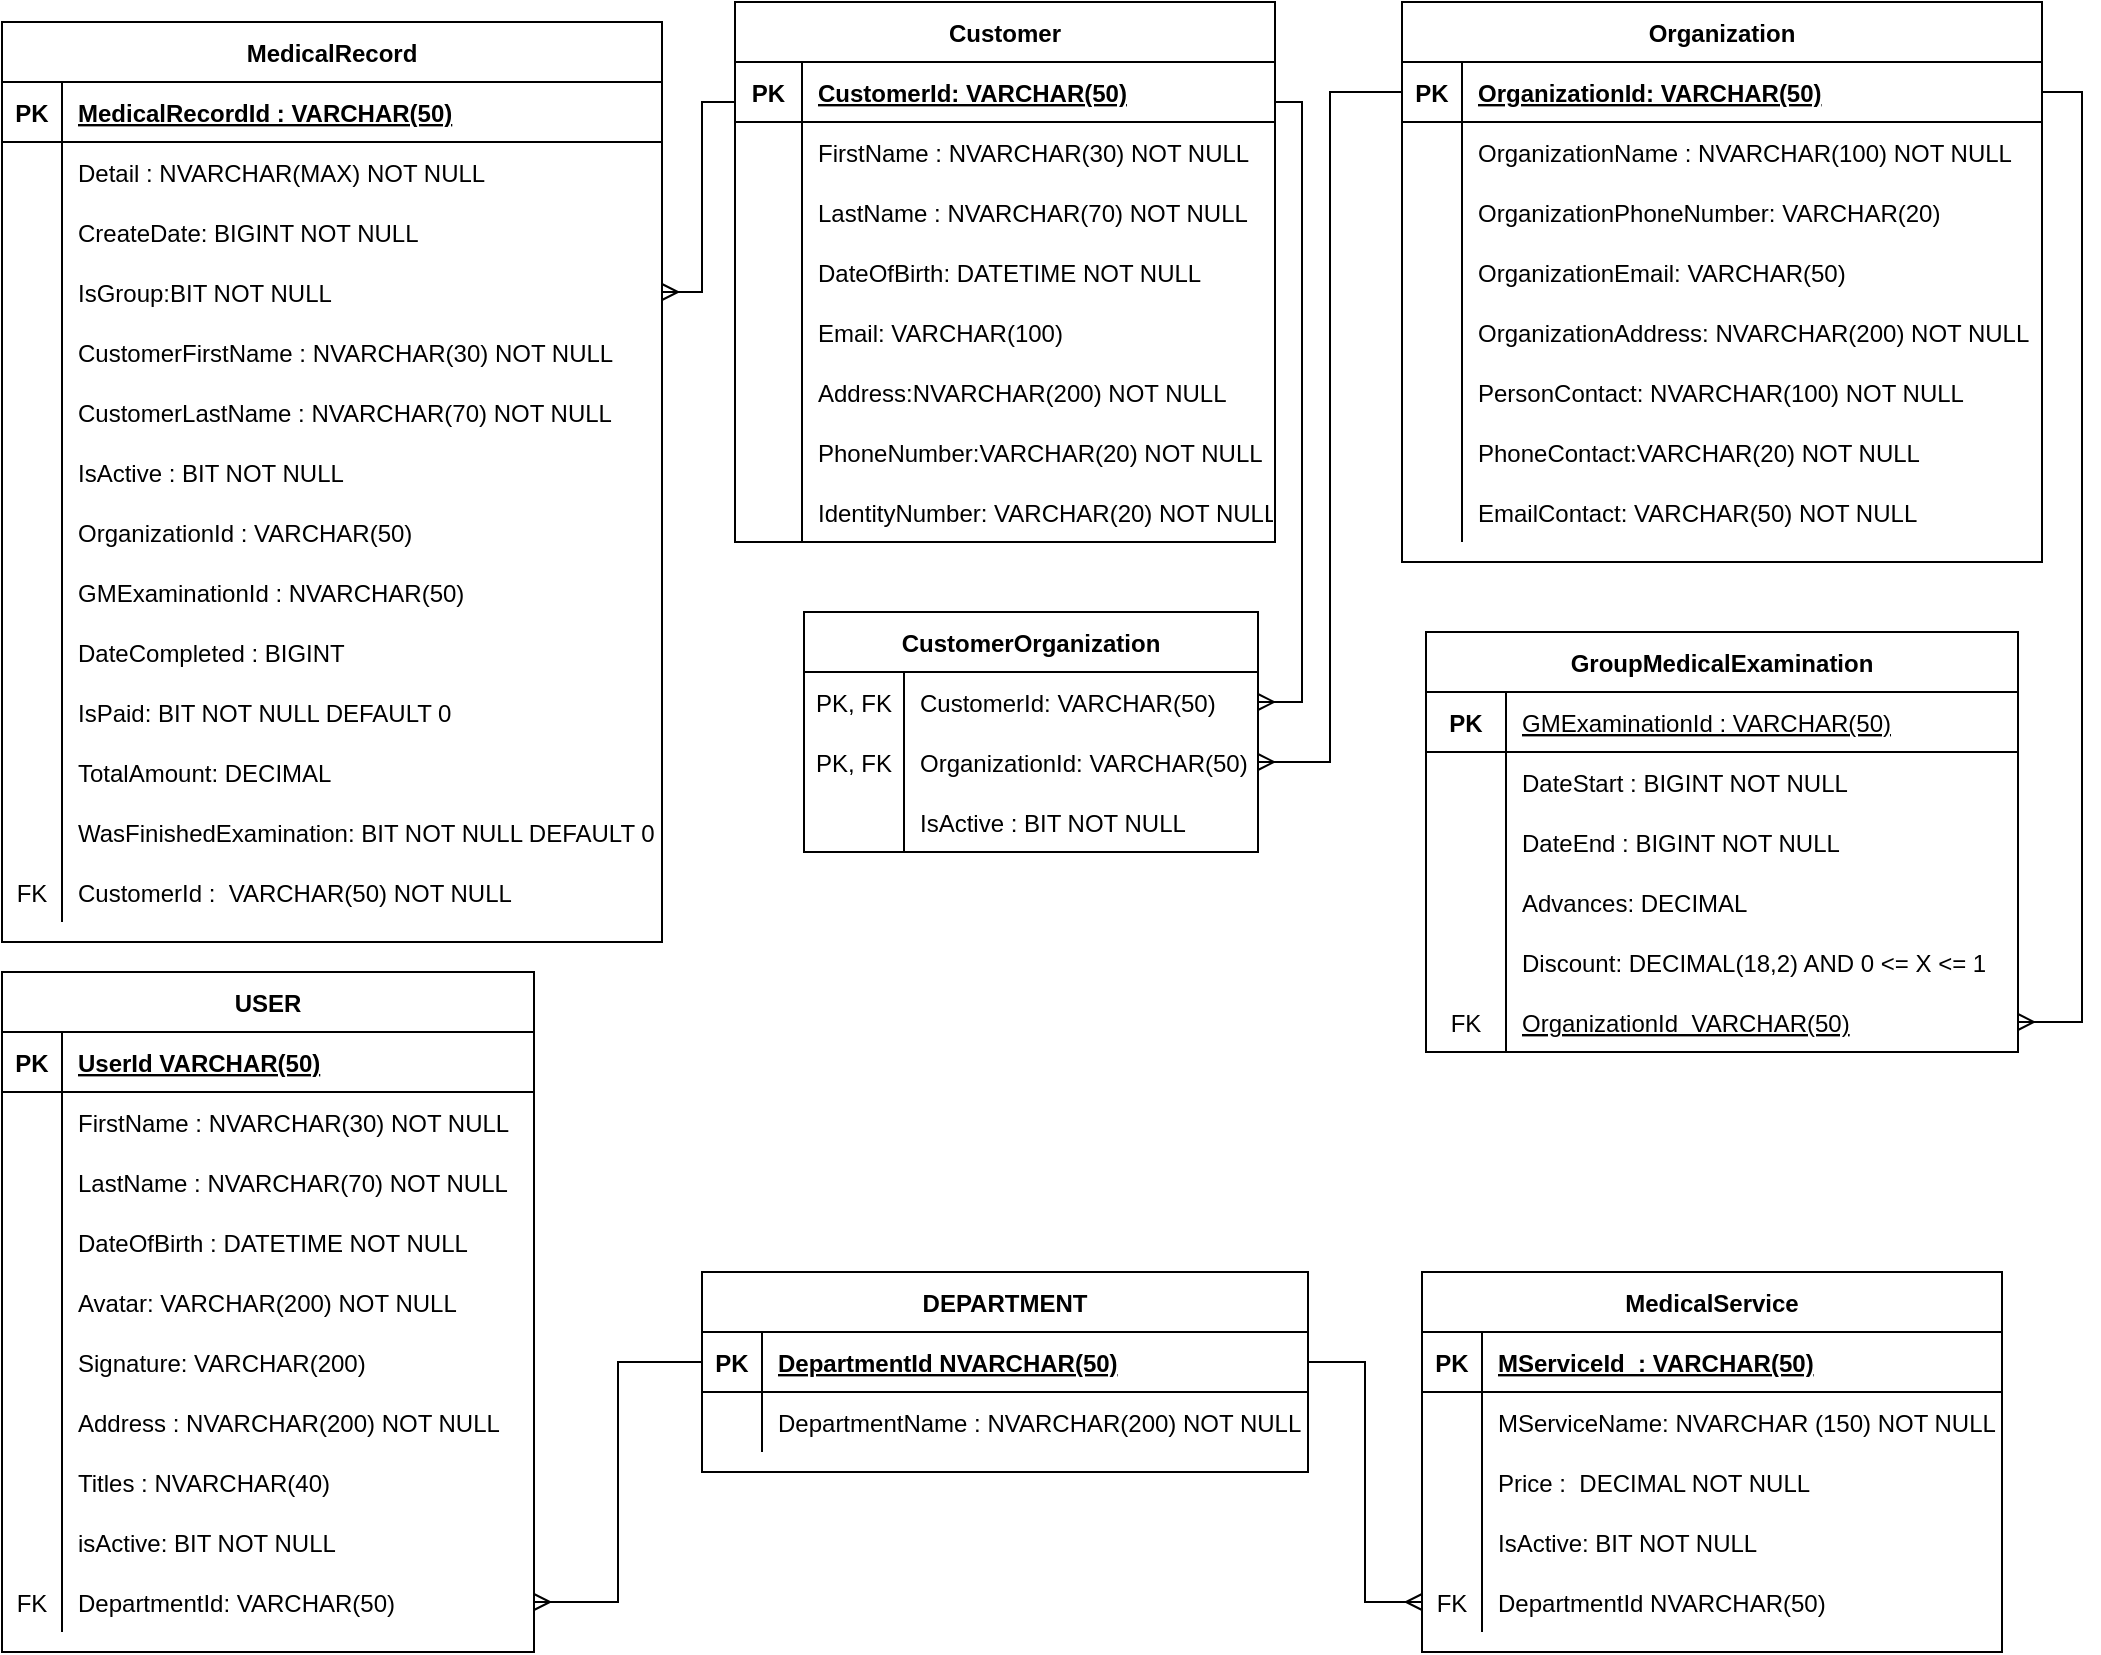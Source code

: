 <mxfile version="14.1.8" type="device"><diagram id="C5RBs43oDa-KdzZeNtuy" name="Page-1"><mxGraphModel dx="1264" dy="592" grid="1" gridSize="10" guides="1" tooltips="1" connect="1" arrows="1" fold="1" page="1" pageScale="1" pageWidth="1169" pageHeight="827" math="0" shadow="0"><root><mxCell id="WIyWlLk6GJQsqaUBKTNV-0"/><mxCell id="WIyWlLk6GJQsqaUBKTNV-1" parent="WIyWlLk6GJQsqaUBKTNV-0"/><mxCell id="qggvwnpXR9gRzxpYE5Jf-58" value="Organization" style="shape=table;startSize=30;container=1;collapsible=1;childLayout=tableLayout;fixedRows=1;rowLines=0;fontStyle=1;align=center;resizeLast=1;" parent="WIyWlLk6GJQsqaUBKTNV-1" vertex="1"><mxGeometry x="700" y="5" width="320" height="280" as="geometry"/></mxCell><mxCell id="qggvwnpXR9gRzxpYE5Jf-59" value="" style="shape=partialRectangle;collapsible=0;dropTarget=0;pointerEvents=0;fillColor=none;top=0;left=0;bottom=1;right=0;points=[[0,0.5],[1,0.5]];portConstraint=eastwest;" parent="qggvwnpXR9gRzxpYE5Jf-58" vertex="1"><mxGeometry y="30" width="320" height="30" as="geometry"/></mxCell><mxCell id="qggvwnpXR9gRzxpYE5Jf-60" value="PK" style="shape=partialRectangle;connectable=0;fillColor=none;top=0;left=0;bottom=0;right=0;fontStyle=1;overflow=hidden;" parent="qggvwnpXR9gRzxpYE5Jf-59" vertex="1"><mxGeometry width="30" height="30" as="geometry"/></mxCell><mxCell id="qggvwnpXR9gRzxpYE5Jf-61" value="OrganizationId: VARCHAR(50)" style="shape=partialRectangle;connectable=0;fillColor=none;top=0;left=0;bottom=0;right=0;align=left;spacingLeft=6;fontStyle=5;overflow=hidden;" parent="qggvwnpXR9gRzxpYE5Jf-59" vertex="1"><mxGeometry x="30" width="290" height="30" as="geometry"/></mxCell><mxCell id="qggvwnpXR9gRzxpYE5Jf-62" value="" style="shape=partialRectangle;collapsible=0;dropTarget=0;pointerEvents=0;fillColor=none;top=0;left=0;bottom=0;right=0;points=[[0,0.5],[1,0.5]];portConstraint=eastwest;" parent="qggvwnpXR9gRzxpYE5Jf-58" vertex="1"><mxGeometry y="60" width="320" height="30" as="geometry"/></mxCell><mxCell id="qggvwnpXR9gRzxpYE5Jf-63" value="" style="shape=partialRectangle;connectable=0;fillColor=none;top=0;left=0;bottom=0;right=0;editable=1;overflow=hidden;" parent="qggvwnpXR9gRzxpYE5Jf-62" vertex="1"><mxGeometry width="30" height="30" as="geometry"/></mxCell><mxCell id="qggvwnpXR9gRzxpYE5Jf-64" value="OrganizationName : NVARCHAR(100) NOT NULL" style="shape=partialRectangle;connectable=0;fillColor=none;top=0;left=0;bottom=0;right=0;align=left;spacingLeft=6;overflow=hidden;" parent="qggvwnpXR9gRzxpYE5Jf-62" vertex="1"><mxGeometry x="30" width="290" height="30" as="geometry"/></mxCell><mxCell id="qggvwnpXR9gRzxpYE5Jf-65" value="" style="shape=partialRectangle;collapsible=0;dropTarget=0;pointerEvents=0;fillColor=none;top=0;left=0;bottom=0;right=0;points=[[0,0.5],[1,0.5]];portConstraint=eastwest;" parent="qggvwnpXR9gRzxpYE5Jf-58" vertex="1"><mxGeometry y="90" width="320" height="30" as="geometry"/></mxCell><mxCell id="qggvwnpXR9gRzxpYE5Jf-66" value="" style="shape=partialRectangle;connectable=0;fillColor=none;top=0;left=0;bottom=0;right=0;editable=1;overflow=hidden;" parent="qggvwnpXR9gRzxpYE5Jf-65" vertex="1"><mxGeometry width="30" height="30" as="geometry"/></mxCell><mxCell id="qggvwnpXR9gRzxpYE5Jf-67" value="OrganizationPhoneNumber: VARCHAR(20)" style="shape=partialRectangle;connectable=0;fillColor=none;top=0;left=0;bottom=0;right=0;align=left;spacingLeft=6;overflow=hidden;" parent="qggvwnpXR9gRzxpYE5Jf-65" vertex="1"><mxGeometry x="30" width="290" height="30" as="geometry"/></mxCell><mxCell id="qggvwnpXR9gRzxpYE5Jf-68" value="" style="shape=partialRectangle;collapsible=0;dropTarget=0;pointerEvents=0;fillColor=none;top=0;left=0;bottom=0;right=0;points=[[0,0.5],[1,0.5]];portConstraint=eastwest;" parent="qggvwnpXR9gRzxpYE5Jf-58" vertex="1"><mxGeometry y="120" width="320" height="30" as="geometry"/></mxCell><mxCell id="qggvwnpXR9gRzxpYE5Jf-69" value="" style="shape=partialRectangle;connectable=0;fillColor=none;top=0;left=0;bottom=0;right=0;editable=1;overflow=hidden;" parent="qggvwnpXR9gRzxpYE5Jf-68" vertex="1"><mxGeometry width="30" height="30" as="geometry"/></mxCell><mxCell id="qggvwnpXR9gRzxpYE5Jf-70" value="OrganizationEmail: VARCHAR(50)" style="shape=partialRectangle;connectable=0;fillColor=none;top=0;left=0;bottom=0;right=0;align=left;spacingLeft=6;overflow=hidden;" parent="qggvwnpXR9gRzxpYE5Jf-68" vertex="1"><mxGeometry x="30" width="290" height="30" as="geometry"/></mxCell><mxCell id="qggvwnpXR9gRzxpYE5Jf-86" value="" style="shape=partialRectangle;collapsible=0;dropTarget=0;pointerEvents=0;fillColor=none;top=0;left=0;bottom=0;right=0;points=[[0,0.5],[1,0.5]];portConstraint=eastwest;" parent="qggvwnpXR9gRzxpYE5Jf-58" vertex="1"><mxGeometry y="150" width="320" height="30" as="geometry"/></mxCell><mxCell id="qggvwnpXR9gRzxpYE5Jf-87" value="" style="shape=partialRectangle;connectable=0;fillColor=none;top=0;left=0;bottom=0;right=0;editable=1;overflow=hidden;" parent="qggvwnpXR9gRzxpYE5Jf-86" vertex="1"><mxGeometry width="30" height="30" as="geometry"/></mxCell><mxCell id="qggvwnpXR9gRzxpYE5Jf-88" value="OrganizationAddress: NVARCHAR(200) NOT NULL" style="shape=partialRectangle;connectable=0;fillColor=none;top=0;left=0;bottom=0;right=0;align=left;spacingLeft=6;overflow=hidden;" parent="qggvwnpXR9gRzxpYE5Jf-86" vertex="1"><mxGeometry x="30" width="290" height="30" as="geometry"/></mxCell><mxCell id="qggvwnpXR9gRzxpYE5Jf-89" value="" style="shape=partialRectangle;collapsible=0;dropTarget=0;pointerEvents=0;fillColor=none;top=0;left=0;bottom=0;right=0;points=[[0,0.5],[1,0.5]];portConstraint=eastwest;" parent="qggvwnpXR9gRzxpYE5Jf-58" vertex="1"><mxGeometry y="180" width="320" height="30" as="geometry"/></mxCell><mxCell id="qggvwnpXR9gRzxpYE5Jf-90" value="" style="shape=partialRectangle;connectable=0;fillColor=none;top=0;left=0;bottom=0;right=0;editable=1;overflow=hidden;" parent="qggvwnpXR9gRzxpYE5Jf-89" vertex="1"><mxGeometry width="30" height="30" as="geometry"/></mxCell><mxCell id="qggvwnpXR9gRzxpYE5Jf-91" value="PersonContact: NVARCHAR(100) NOT NULL" style="shape=partialRectangle;connectable=0;fillColor=none;top=0;left=0;bottom=0;right=0;align=left;spacingLeft=6;overflow=hidden;" parent="qggvwnpXR9gRzxpYE5Jf-89" vertex="1"><mxGeometry x="30" width="290" height="30" as="geometry"/></mxCell><mxCell id="qggvwnpXR9gRzxpYE5Jf-92" value="" style="shape=partialRectangle;collapsible=0;dropTarget=0;pointerEvents=0;fillColor=none;top=0;left=0;bottom=0;right=0;points=[[0,0.5],[1,0.5]];portConstraint=eastwest;" parent="qggvwnpXR9gRzxpYE5Jf-58" vertex="1"><mxGeometry y="210" width="320" height="30" as="geometry"/></mxCell><mxCell id="qggvwnpXR9gRzxpYE5Jf-93" value="" style="shape=partialRectangle;connectable=0;fillColor=none;top=0;left=0;bottom=0;right=0;editable=1;overflow=hidden;" parent="qggvwnpXR9gRzxpYE5Jf-92" vertex="1"><mxGeometry width="30" height="30" as="geometry"/></mxCell><mxCell id="qggvwnpXR9gRzxpYE5Jf-94" value="PhoneContact:VARCHAR(20) NOT NULL" style="shape=partialRectangle;connectable=0;fillColor=none;top=0;left=0;bottom=0;right=0;align=left;spacingLeft=6;overflow=hidden;" parent="qggvwnpXR9gRzxpYE5Jf-92" vertex="1"><mxGeometry x="30" width="290" height="30" as="geometry"/></mxCell><mxCell id="qggvwnpXR9gRzxpYE5Jf-95" value="" style="shape=partialRectangle;collapsible=0;dropTarget=0;pointerEvents=0;fillColor=none;top=0;left=0;bottom=0;right=0;points=[[0,0.5],[1,0.5]];portConstraint=eastwest;" parent="qggvwnpXR9gRzxpYE5Jf-58" vertex="1"><mxGeometry y="240" width="320" height="30" as="geometry"/></mxCell><mxCell id="qggvwnpXR9gRzxpYE5Jf-96" value="" style="shape=partialRectangle;connectable=0;fillColor=none;top=0;left=0;bottom=0;right=0;editable=1;overflow=hidden;" parent="qggvwnpXR9gRzxpYE5Jf-95" vertex="1"><mxGeometry width="30" height="30" as="geometry"/></mxCell><mxCell id="qggvwnpXR9gRzxpYE5Jf-97" value="EmailContact: VARCHAR(50) NOT NULL" style="shape=partialRectangle;connectable=0;fillColor=none;top=0;left=0;bottom=0;right=0;align=left;spacingLeft=6;overflow=hidden;" parent="qggvwnpXR9gRzxpYE5Jf-95" vertex="1"><mxGeometry x="30" width="290" height="30" as="geometry"/></mxCell><mxCell id="qggvwnpXR9gRzxpYE5Jf-123" value="CustomerOrganization" style="shape=table;startSize=30;container=1;collapsible=1;childLayout=tableLayout;fixedRows=1;rowLines=0;fontStyle=1;align=center;resizeLast=1;" parent="WIyWlLk6GJQsqaUBKTNV-1" vertex="1"><mxGeometry x="401" y="310" width="227" height="120" as="geometry"/></mxCell><mxCell id="qggvwnpXR9gRzxpYE5Jf-130" value="" style="shape=partialRectangle;collapsible=0;dropTarget=0;pointerEvents=0;fillColor=none;top=0;left=0;bottom=0;right=0;points=[[0,0.5],[1,0.5]];portConstraint=eastwest;" parent="qggvwnpXR9gRzxpYE5Jf-123" vertex="1"><mxGeometry y="30" width="227" height="30" as="geometry"/></mxCell><mxCell id="qggvwnpXR9gRzxpYE5Jf-131" value="PK, FK" style="shape=partialRectangle;connectable=0;fillColor=none;top=0;left=0;bottom=0;right=0;editable=1;overflow=hidden;" parent="qggvwnpXR9gRzxpYE5Jf-130" vertex="1"><mxGeometry width="50" height="30" as="geometry"/></mxCell><mxCell id="qggvwnpXR9gRzxpYE5Jf-132" value="CustomerId: VARCHAR(50)" style="shape=partialRectangle;connectable=0;fillColor=none;top=0;left=0;bottom=0;right=0;align=left;spacingLeft=6;overflow=hidden;" parent="qggvwnpXR9gRzxpYE5Jf-130" vertex="1"><mxGeometry x="50" width="177" height="30" as="geometry"/></mxCell><mxCell id="qggvwnpXR9gRzxpYE5Jf-133" value="" style="shape=partialRectangle;collapsible=0;dropTarget=0;pointerEvents=0;fillColor=none;top=0;left=0;bottom=0;right=0;points=[[0,0.5],[1,0.5]];portConstraint=eastwest;" parent="qggvwnpXR9gRzxpYE5Jf-123" vertex="1"><mxGeometry y="60" width="227" height="30" as="geometry"/></mxCell><mxCell id="qggvwnpXR9gRzxpYE5Jf-134" value="PK, FK" style="shape=partialRectangle;connectable=0;fillColor=none;top=0;left=0;bottom=0;right=0;editable=1;overflow=hidden;" parent="qggvwnpXR9gRzxpYE5Jf-133" vertex="1"><mxGeometry width="50" height="30" as="geometry"/></mxCell><mxCell id="qggvwnpXR9gRzxpYE5Jf-135" value="OrganizationId: VARCHAR(50)" style="shape=partialRectangle;connectable=0;fillColor=none;top=0;left=0;bottom=0;right=0;align=left;spacingLeft=6;overflow=hidden;" parent="qggvwnpXR9gRzxpYE5Jf-133" vertex="1"><mxGeometry x="50" width="177" height="30" as="geometry"/></mxCell><mxCell id="qggvwnpXR9gRzxpYE5Jf-127" value="" style="shape=partialRectangle;collapsible=0;dropTarget=0;pointerEvents=0;top=0;left=0;bottom=0;right=0;points=[[0,0.5],[1,0.5]];portConstraint=eastwest;shadow=0;fillColor=none;" parent="qggvwnpXR9gRzxpYE5Jf-123" vertex="1"><mxGeometry y="90" width="227" height="30" as="geometry"/></mxCell><mxCell id="qggvwnpXR9gRzxpYE5Jf-128" value="" style="shape=partialRectangle;connectable=0;fillColor=none;top=0;left=0;bottom=0;right=0;editable=1;overflow=hidden;" parent="qggvwnpXR9gRzxpYE5Jf-127" vertex="1"><mxGeometry width="50" height="30" as="geometry"/></mxCell><mxCell id="qggvwnpXR9gRzxpYE5Jf-129" value="IsActive : BIT NOT NULL" style="shape=partialRectangle;connectable=0;fillColor=none;top=0;left=0;bottom=0;right=0;align=left;spacingLeft=6;overflow=hidden;" parent="qggvwnpXR9gRzxpYE5Jf-127" vertex="1"><mxGeometry x="50" width="177" height="30" as="geometry"/></mxCell><mxCell id="qggvwnpXR9gRzxpYE5Jf-136" value="Customer" style="shape=table;startSize=30;container=1;collapsible=1;childLayout=tableLayout;fixedRows=1;rowLines=0;fontStyle=1;align=center;resizeLast=1;" parent="WIyWlLk6GJQsqaUBKTNV-1" vertex="1"><mxGeometry x="366.5" y="5" width="270" height="270" as="geometry"/></mxCell><mxCell id="qggvwnpXR9gRzxpYE5Jf-137" value="" style="shape=partialRectangle;collapsible=0;dropTarget=0;pointerEvents=0;fillColor=none;top=0;left=0;bottom=1;right=0;points=[[0,0.5],[1,0.5]];portConstraint=eastwest;" parent="qggvwnpXR9gRzxpYE5Jf-136" vertex="1"><mxGeometry y="30" width="270" height="30" as="geometry"/></mxCell><mxCell id="qggvwnpXR9gRzxpYE5Jf-138" value="PK" style="shape=partialRectangle;connectable=0;fillColor=none;top=0;left=0;bottom=0;right=0;fontStyle=1;overflow=hidden;" parent="qggvwnpXR9gRzxpYE5Jf-137" vertex="1"><mxGeometry width="33.5" height="30" as="geometry"/></mxCell><mxCell id="qggvwnpXR9gRzxpYE5Jf-139" value="CustomerId: VARCHAR(50)" style="shape=partialRectangle;connectable=0;fillColor=none;top=0;left=0;bottom=0;right=0;align=left;spacingLeft=6;fontStyle=5;overflow=hidden;" parent="qggvwnpXR9gRzxpYE5Jf-137" vertex="1"><mxGeometry x="33.5" width="236.5" height="30" as="geometry"/></mxCell><mxCell id="qggvwnpXR9gRzxpYE5Jf-140" value="" style="shape=partialRectangle;collapsible=0;dropTarget=0;pointerEvents=0;fillColor=none;top=0;left=0;bottom=0;right=0;points=[[0,0.5],[1,0.5]];portConstraint=eastwest;" parent="qggvwnpXR9gRzxpYE5Jf-136" vertex="1"><mxGeometry y="60" width="270" height="30" as="geometry"/></mxCell><mxCell id="qggvwnpXR9gRzxpYE5Jf-141" value="" style="shape=partialRectangle;connectable=0;fillColor=none;top=0;left=0;bottom=0;right=0;editable=1;overflow=hidden;" parent="qggvwnpXR9gRzxpYE5Jf-140" vertex="1"><mxGeometry width="33.5" height="30" as="geometry"/></mxCell><mxCell id="qggvwnpXR9gRzxpYE5Jf-142" value="FirstName : NVARCHAR(30) NOT NULL" style="shape=partialRectangle;connectable=0;fillColor=none;top=0;left=0;bottom=0;right=0;align=left;spacingLeft=6;overflow=hidden;" parent="qggvwnpXR9gRzxpYE5Jf-140" vertex="1"><mxGeometry x="33.5" width="236.5" height="30" as="geometry"/></mxCell><mxCell id="NeQLi3yUCkcBmr5oZFXf-3" value="" style="shape=partialRectangle;collapsible=0;dropTarget=0;pointerEvents=0;fillColor=none;top=0;left=0;bottom=0;right=0;points=[[0,0.5],[1,0.5]];portConstraint=eastwest;" parent="qggvwnpXR9gRzxpYE5Jf-136" vertex="1"><mxGeometry y="90" width="270" height="30" as="geometry"/></mxCell><mxCell id="NeQLi3yUCkcBmr5oZFXf-4" value="" style="shape=partialRectangle;connectable=0;fillColor=none;top=0;left=0;bottom=0;right=0;editable=1;overflow=hidden;" parent="NeQLi3yUCkcBmr5oZFXf-3" vertex="1"><mxGeometry width="33.5" height="30" as="geometry"/></mxCell><mxCell id="NeQLi3yUCkcBmr5oZFXf-5" value="LastName : NVARCHAR(70) NOT NULL" style="shape=partialRectangle;connectable=0;fillColor=none;top=0;left=0;bottom=0;right=0;align=left;spacingLeft=6;overflow=hidden;" parent="NeQLi3yUCkcBmr5oZFXf-3" vertex="1"><mxGeometry x="33.5" width="236.5" height="30" as="geometry"/></mxCell><mxCell id="qggvwnpXR9gRzxpYE5Jf-143" value="" style="shape=partialRectangle;collapsible=0;dropTarget=0;pointerEvents=0;fillColor=none;top=0;left=0;bottom=0;right=0;points=[[0,0.5],[1,0.5]];portConstraint=eastwest;" parent="qggvwnpXR9gRzxpYE5Jf-136" vertex="1"><mxGeometry y="120" width="270" height="30" as="geometry"/></mxCell><mxCell id="qggvwnpXR9gRzxpYE5Jf-144" value="" style="shape=partialRectangle;connectable=0;fillColor=none;top=0;left=0;bottom=0;right=0;editable=1;overflow=hidden;" parent="qggvwnpXR9gRzxpYE5Jf-143" vertex="1"><mxGeometry width="33.5" height="30" as="geometry"/></mxCell><mxCell id="qggvwnpXR9gRzxpYE5Jf-145" value="DateOfBirth: DATETIME NOT NULL" style="shape=partialRectangle;connectable=0;fillColor=none;top=0;left=0;bottom=0;right=0;align=left;spacingLeft=6;overflow=hidden;" parent="qggvwnpXR9gRzxpYE5Jf-143" vertex="1"><mxGeometry x="33.5" width="236.5" height="30" as="geometry"/></mxCell><mxCell id="qggvwnpXR9gRzxpYE5Jf-146" value="" style="shape=partialRectangle;collapsible=0;dropTarget=0;pointerEvents=0;fillColor=none;top=0;left=0;bottom=0;right=0;points=[[0,0.5],[1,0.5]];portConstraint=eastwest;" parent="qggvwnpXR9gRzxpYE5Jf-136" vertex="1"><mxGeometry y="150" width="270" height="30" as="geometry"/></mxCell><mxCell id="qggvwnpXR9gRzxpYE5Jf-147" value="" style="shape=partialRectangle;connectable=0;fillColor=none;top=0;left=0;bottom=0;right=0;editable=1;overflow=hidden;" parent="qggvwnpXR9gRzxpYE5Jf-146" vertex="1"><mxGeometry width="33.5" height="30" as="geometry"/></mxCell><mxCell id="qggvwnpXR9gRzxpYE5Jf-148" value="Email: VARCHAR(100)" style="shape=partialRectangle;connectable=0;fillColor=none;top=0;left=0;bottom=0;right=0;align=left;spacingLeft=6;overflow=hidden;" parent="qggvwnpXR9gRzxpYE5Jf-146" vertex="1"><mxGeometry x="33.5" width="236.5" height="30" as="geometry"/></mxCell><mxCell id="qggvwnpXR9gRzxpYE5Jf-149" value="" style="shape=partialRectangle;collapsible=0;dropTarget=0;pointerEvents=0;fillColor=none;top=0;left=0;bottom=0;right=0;points=[[0,0.5],[1,0.5]];portConstraint=eastwest;" parent="qggvwnpXR9gRzxpYE5Jf-136" vertex="1"><mxGeometry y="180" width="270" height="30" as="geometry"/></mxCell><mxCell id="qggvwnpXR9gRzxpYE5Jf-150" value="" style="shape=partialRectangle;connectable=0;fillColor=none;top=0;left=0;bottom=0;right=0;editable=1;overflow=hidden;" parent="qggvwnpXR9gRzxpYE5Jf-149" vertex="1"><mxGeometry width="33.5" height="30" as="geometry"/></mxCell><mxCell id="qggvwnpXR9gRzxpYE5Jf-151" value="Address:NVARCHAR(200) NOT NULL" style="shape=partialRectangle;connectable=0;fillColor=none;top=0;left=0;bottom=0;right=0;align=left;spacingLeft=6;overflow=hidden;" parent="qggvwnpXR9gRzxpYE5Jf-149" vertex="1"><mxGeometry x="33.5" width="236.5" height="30" as="geometry"/></mxCell><mxCell id="qggvwnpXR9gRzxpYE5Jf-152" value="" style="shape=partialRectangle;collapsible=0;dropTarget=0;pointerEvents=0;fillColor=none;top=0;left=0;bottom=0;right=0;points=[[0,0.5],[1,0.5]];portConstraint=eastwest;" parent="qggvwnpXR9gRzxpYE5Jf-136" vertex="1"><mxGeometry y="210" width="270" height="30" as="geometry"/></mxCell><mxCell id="qggvwnpXR9gRzxpYE5Jf-153" value="" style="shape=partialRectangle;connectable=0;fillColor=none;top=0;left=0;bottom=0;right=0;editable=1;overflow=hidden;" parent="qggvwnpXR9gRzxpYE5Jf-152" vertex="1"><mxGeometry width="33.5" height="30" as="geometry"/></mxCell><mxCell id="qggvwnpXR9gRzxpYE5Jf-154" value="PhoneNumber:VARCHAR(20) NOT NULL" style="shape=partialRectangle;connectable=0;fillColor=none;top=0;left=0;bottom=0;right=0;align=left;spacingLeft=6;overflow=hidden;" parent="qggvwnpXR9gRzxpYE5Jf-152" vertex="1"><mxGeometry x="33.5" width="236.5" height="30" as="geometry"/></mxCell><mxCell id="qggvwnpXR9gRzxpYE5Jf-155" value="" style="shape=partialRectangle;collapsible=0;dropTarget=0;pointerEvents=0;fillColor=none;top=0;left=0;bottom=0;right=0;points=[[0,0.5],[1,0.5]];portConstraint=eastwest;" parent="qggvwnpXR9gRzxpYE5Jf-136" vertex="1"><mxGeometry y="240" width="270" height="30" as="geometry"/></mxCell><mxCell id="qggvwnpXR9gRzxpYE5Jf-156" value="" style="shape=partialRectangle;connectable=0;fillColor=none;top=0;left=0;bottom=0;right=0;editable=1;overflow=hidden;" parent="qggvwnpXR9gRzxpYE5Jf-155" vertex="1"><mxGeometry width="33.5" height="30" as="geometry"/></mxCell><mxCell id="qggvwnpXR9gRzxpYE5Jf-157" value="IdentityNumber: VARCHAR(20) NOT NULL" style="shape=partialRectangle;connectable=0;fillColor=none;top=0;left=0;bottom=0;right=0;align=left;spacingLeft=6;overflow=hidden;" parent="qggvwnpXR9gRzxpYE5Jf-155" vertex="1"><mxGeometry x="33.5" width="236.5" height="30" as="geometry"/></mxCell><mxCell id="qggvwnpXR9gRzxpYE5Jf-161" value="MedicalRecord" style="shape=table;startSize=30;container=1;collapsible=1;childLayout=tableLayout;fixedRows=1;rowLines=0;fontStyle=1;align=center;resizeLast=1;" parent="WIyWlLk6GJQsqaUBKTNV-1" vertex="1"><mxGeometry y="15" width="330" height="460" as="geometry"/></mxCell><mxCell id="qggvwnpXR9gRzxpYE5Jf-162" value="" style="shape=partialRectangle;collapsible=0;dropTarget=0;pointerEvents=0;fillColor=none;top=0;left=0;bottom=1;right=0;points=[[0,0.5],[1,0.5]];portConstraint=eastwest;" parent="qggvwnpXR9gRzxpYE5Jf-161" vertex="1"><mxGeometry y="30" width="330" height="30" as="geometry"/></mxCell><mxCell id="qggvwnpXR9gRzxpYE5Jf-163" value="PK" style="shape=partialRectangle;connectable=0;fillColor=none;top=0;left=0;bottom=0;right=0;fontStyle=1;overflow=hidden;" parent="qggvwnpXR9gRzxpYE5Jf-162" vertex="1"><mxGeometry width="30" height="30" as="geometry"/></mxCell><mxCell id="qggvwnpXR9gRzxpYE5Jf-164" value="MedicalRecordId : VARCHAR(50)" style="shape=partialRectangle;connectable=0;fillColor=none;top=0;left=0;bottom=0;right=0;align=left;spacingLeft=6;fontStyle=5;overflow=hidden;" parent="qggvwnpXR9gRzxpYE5Jf-162" vertex="1"><mxGeometry x="30" width="300" height="30" as="geometry"/></mxCell><mxCell id="qggvwnpXR9gRzxpYE5Jf-165" value="" style="shape=partialRectangle;collapsible=0;dropTarget=0;pointerEvents=0;fillColor=none;top=0;left=0;bottom=0;right=0;points=[[0,0.5],[1,0.5]];portConstraint=eastwest;" parent="qggvwnpXR9gRzxpYE5Jf-161" vertex="1"><mxGeometry y="60" width="330" height="30" as="geometry"/></mxCell><mxCell id="qggvwnpXR9gRzxpYE5Jf-166" value="" style="shape=partialRectangle;connectable=0;fillColor=none;top=0;left=0;bottom=0;right=0;editable=1;overflow=hidden;" parent="qggvwnpXR9gRzxpYE5Jf-165" vertex="1"><mxGeometry width="30" height="30" as="geometry"/></mxCell><mxCell id="qggvwnpXR9gRzxpYE5Jf-167" value="Detail : NVARCHAR(MAX) NOT NULL" style="shape=partialRectangle;connectable=0;fillColor=none;top=0;left=0;bottom=0;right=0;align=left;spacingLeft=6;overflow=hidden;" parent="qggvwnpXR9gRzxpYE5Jf-165" vertex="1"><mxGeometry x="30" width="300" height="30" as="geometry"/></mxCell><mxCell id="qggvwnpXR9gRzxpYE5Jf-168" value="" style="shape=partialRectangle;collapsible=0;dropTarget=0;pointerEvents=0;fillColor=none;top=0;left=0;bottom=0;right=0;points=[[0,0.5],[1,0.5]];portConstraint=eastwest;" parent="qggvwnpXR9gRzxpYE5Jf-161" vertex="1"><mxGeometry y="90" width="330" height="30" as="geometry"/></mxCell><mxCell id="qggvwnpXR9gRzxpYE5Jf-169" value="" style="shape=partialRectangle;connectable=0;fillColor=none;top=0;left=0;bottom=0;right=0;editable=1;overflow=hidden;" parent="qggvwnpXR9gRzxpYE5Jf-168" vertex="1"><mxGeometry width="30" height="30" as="geometry"/></mxCell><mxCell id="qggvwnpXR9gRzxpYE5Jf-170" value="CreateDate: BIGINT NOT NULL" style="shape=partialRectangle;connectable=0;fillColor=none;top=0;left=0;bottom=0;right=0;align=left;spacingLeft=6;overflow=hidden;" parent="qggvwnpXR9gRzxpYE5Jf-168" vertex="1"><mxGeometry x="30" width="300" height="30" as="geometry"/></mxCell><mxCell id="qggvwnpXR9gRzxpYE5Jf-179" value="" style="shape=partialRectangle;collapsible=0;dropTarget=0;pointerEvents=0;fillColor=none;top=0;left=0;bottom=0;right=0;points=[[0,0.5],[1,0.5]];portConstraint=eastwest;" parent="qggvwnpXR9gRzxpYE5Jf-161" vertex="1"><mxGeometry y="120" width="330" height="30" as="geometry"/></mxCell><mxCell id="qggvwnpXR9gRzxpYE5Jf-180" value="" style="shape=partialRectangle;connectable=0;fillColor=none;top=0;left=0;bottom=0;right=0;editable=1;overflow=hidden;" parent="qggvwnpXR9gRzxpYE5Jf-179" vertex="1"><mxGeometry width="30" height="30" as="geometry"/></mxCell><mxCell id="qggvwnpXR9gRzxpYE5Jf-181" value="IsGroup:BIT NOT NULL" style="shape=partialRectangle;connectable=0;fillColor=none;top=0;left=0;bottom=0;right=0;align=left;spacingLeft=6;overflow=hidden;" parent="qggvwnpXR9gRzxpYE5Jf-179" vertex="1"><mxGeometry x="30" width="300" height="30" as="geometry"/></mxCell><mxCell id="PjgU1hqoMqVEarWST0G4-0" value="" style="shape=partialRectangle;collapsible=0;dropTarget=0;pointerEvents=0;fillColor=none;top=0;left=0;bottom=0;right=0;points=[[0,0.5],[1,0.5]];portConstraint=eastwest;" parent="qggvwnpXR9gRzxpYE5Jf-161" vertex="1"><mxGeometry y="150" width="330" height="30" as="geometry"/></mxCell><mxCell id="PjgU1hqoMqVEarWST0G4-1" value="" style="shape=partialRectangle;connectable=0;fillColor=none;top=0;left=0;bottom=0;right=0;editable=1;overflow=hidden;" parent="PjgU1hqoMqVEarWST0G4-0" vertex="1"><mxGeometry width="30" height="30" as="geometry"/></mxCell><mxCell id="PjgU1hqoMqVEarWST0G4-2" value="CustomerFirstName : NVARCHAR(30) NOT NULL" style="shape=partialRectangle;connectable=0;fillColor=none;top=0;left=0;bottom=0;right=0;align=left;spacingLeft=6;overflow=hidden;" parent="PjgU1hqoMqVEarWST0G4-0" vertex="1"><mxGeometry x="30" width="300" height="30" as="geometry"/></mxCell><mxCell id="wNU3rznd4aCUJZvRvLk9-4" value="" style="shape=partialRectangle;collapsible=0;dropTarget=0;pointerEvents=0;fillColor=none;top=0;left=0;bottom=0;right=0;points=[[0,0.5],[1,0.5]];portConstraint=eastwest;" parent="qggvwnpXR9gRzxpYE5Jf-161" vertex="1"><mxGeometry y="180" width="330" height="30" as="geometry"/></mxCell><mxCell id="wNU3rznd4aCUJZvRvLk9-5" value="" style="shape=partialRectangle;connectable=0;fillColor=none;top=0;left=0;bottom=0;right=0;editable=1;overflow=hidden;" parent="wNU3rznd4aCUJZvRvLk9-4" vertex="1"><mxGeometry width="30" height="30" as="geometry"/></mxCell><mxCell id="wNU3rznd4aCUJZvRvLk9-6" value="CustomerLastName : NVARCHAR(70) NOT NULL" style="shape=partialRectangle;connectable=0;fillColor=none;top=0;left=0;bottom=0;right=0;align=left;spacingLeft=6;overflow=hidden;" parent="wNU3rznd4aCUJZvRvLk9-4" vertex="1"><mxGeometry x="30" width="300" height="30" as="geometry"/></mxCell><mxCell id="wNU3rznd4aCUJZvRvLk9-7" value="" style="shape=partialRectangle;collapsible=0;dropTarget=0;pointerEvents=0;fillColor=none;top=0;left=0;bottom=0;right=0;points=[[0,0.5],[1,0.5]];portConstraint=eastwest;" parent="qggvwnpXR9gRzxpYE5Jf-161" vertex="1"><mxGeometry y="210" width="330" height="30" as="geometry"/></mxCell><mxCell id="wNU3rznd4aCUJZvRvLk9-8" value="" style="shape=partialRectangle;connectable=0;fillColor=none;top=0;left=0;bottom=0;right=0;editable=1;overflow=hidden;" parent="wNU3rznd4aCUJZvRvLk9-7" vertex="1"><mxGeometry width="30" height="30" as="geometry"/></mxCell><mxCell id="wNU3rznd4aCUJZvRvLk9-9" value="IsActive : BIT NOT NULL" style="shape=partialRectangle;connectable=0;fillColor=none;top=0;left=0;bottom=0;right=0;align=left;spacingLeft=6;overflow=hidden;" parent="wNU3rznd4aCUJZvRvLk9-7" vertex="1"><mxGeometry x="30" width="300" height="30" as="geometry"/></mxCell><mxCell id="wNU3rznd4aCUJZvRvLk9-1" value="" style="shape=partialRectangle;collapsible=0;dropTarget=0;pointerEvents=0;fillColor=none;top=0;left=0;bottom=0;right=0;points=[[0,0.5],[1,0.5]];portConstraint=eastwest;" parent="qggvwnpXR9gRzxpYE5Jf-161" vertex="1"><mxGeometry y="240" width="330" height="30" as="geometry"/></mxCell><mxCell id="wNU3rznd4aCUJZvRvLk9-2" value="" style="shape=partialRectangle;connectable=0;fillColor=none;top=0;left=0;bottom=0;right=0;editable=1;overflow=hidden;" parent="wNU3rznd4aCUJZvRvLk9-1" vertex="1"><mxGeometry width="30" height="30" as="geometry"/></mxCell><mxCell id="wNU3rznd4aCUJZvRvLk9-3" value="OrganizationId : VARCHAR(50)" style="shape=partialRectangle;connectable=0;fillColor=none;top=0;left=0;bottom=0;right=0;align=left;spacingLeft=6;overflow=hidden;" parent="wNU3rznd4aCUJZvRvLk9-1" vertex="1"><mxGeometry x="30" width="300" height="30" as="geometry"/></mxCell><mxCell id="wNU3rznd4aCUJZvRvLk9-16" value="" style="shape=partialRectangle;collapsible=0;dropTarget=0;pointerEvents=0;fillColor=none;top=0;left=0;bottom=0;right=0;points=[[0,0.5],[1,0.5]];portConstraint=eastwest;" parent="qggvwnpXR9gRzxpYE5Jf-161" vertex="1"><mxGeometry y="270" width="330" height="30" as="geometry"/></mxCell><mxCell id="wNU3rznd4aCUJZvRvLk9-17" value="" style="shape=partialRectangle;connectable=0;fillColor=none;top=0;left=0;bottom=0;right=0;editable=1;overflow=hidden;" parent="wNU3rznd4aCUJZvRvLk9-16" vertex="1"><mxGeometry width="30" height="30" as="geometry"/></mxCell><mxCell id="wNU3rznd4aCUJZvRvLk9-18" value="GMExaminationId : NVARCHAR(50)" style="shape=partialRectangle;connectable=0;fillColor=none;top=0;left=0;bottom=0;right=0;align=left;spacingLeft=6;overflow=hidden;" parent="wNU3rznd4aCUJZvRvLk9-16" vertex="1"><mxGeometry x="30" width="300" height="30" as="geometry"/></mxCell><mxCell id="wNU3rznd4aCUJZvRvLk9-19" value="" style="shape=partialRectangle;collapsible=0;dropTarget=0;pointerEvents=0;fillColor=none;top=0;left=0;bottom=0;right=0;points=[[0,0.5],[1,0.5]];portConstraint=eastwest;" parent="qggvwnpXR9gRzxpYE5Jf-161" vertex="1"><mxGeometry y="300" width="330" height="30" as="geometry"/></mxCell><mxCell id="wNU3rznd4aCUJZvRvLk9-20" value="" style="shape=partialRectangle;connectable=0;fillColor=none;top=0;left=0;bottom=0;right=0;editable=1;overflow=hidden;" parent="wNU3rznd4aCUJZvRvLk9-19" vertex="1"><mxGeometry width="30" height="30" as="geometry"/></mxCell><mxCell id="wNU3rznd4aCUJZvRvLk9-21" value="DateCompleted : BIGINT" style="shape=partialRectangle;connectable=0;fillColor=none;top=0;left=0;bottom=0;right=0;align=left;spacingLeft=6;overflow=hidden;" parent="wNU3rznd4aCUJZvRvLk9-19" vertex="1"><mxGeometry x="30" width="300" height="30" as="geometry"/></mxCell><mxCell id="BtnQibff7FxNmLkTexWq-0" value="" style="shape=partialRectangle;collapsible=0;dropTarget=0;pointerEvents=0;fillColor=none;top=0;left=0;bottom=0;right=0;points=[[0,0.5],[1,0.5]];portConstraint=eastwest;" parent="qggvwnpXR9gRzxpYE5Jf-161" vertex="1"><mxGeometry y="330" width="330" height="30" as="geometry"/></mxCell><mxCell id="BtnQibff7FxNmLkTexWq-1" value="" style="shape=partialRectangle;connectable=0;fillColor=none;top=0;left=0;bottom=0;right=0;editable=1;overflow=hidden;" parent="BtnQibff7FxNmLkTexWq-0" vertex="1"><mxGeometry width="30" height="30" as="geometry"/></mxCell><mxCell id="BtnQibff7FxNmLkTexWq-2" value="IsPaid: BIT NOT NULL DEFAULT 0" style="shape=partialRectangle;connectable=0;fillColor=none;top=0;left=0;bottom=0;right=0;align=left;spacingLeft=6;overflow=hidden;" parent="BtnQibff7FxNmLkTexWq-0" vertex="1"><mxGeometry x="30" width="300" height="30" as="geometry"/></mxCell><mxCell id="8zcClO7C0QhPv_B4LA4k-0" value="" style="shape=partialRectangle;collapsible=0;dropTarget=0;pointerEvents=0;fillColor=none;top=0;left=0;bottom=0;right=0;points=[[0,0.5],[1,0.5]];portConstraint=eastwest;" parent="qggvwnpXR9gRzxpYE5Jf-161" vertex="1"><mxGeometry y="360" width="330" height="30" as="geometry"/></mxCell><mxCell id="8zcClO7C0QhPv_B4LA4k-1" value="" style="shape=partialRectangle;connectable=0;fillColor=none;top=0;left=0;bottom=0;right=0;editable=1;overflow=hidden;" parent="8zcClO7C0QhPv_B4LA4k-0" vertex="1"><mxGeometry width="30" height="30" as="geometry"/></mxCell><mxCell id="8zcClO7C0QhPv_B4LA4k-2" value="TotalAmount: DECIMAL" style="shape=partialRectangle;connectable=0;fillColor=none;top=0;left=0;bottom=0;right=0;align=left;spacingLeft=6;overflow=hidden;" parent="8zcClO7C0QhPv_B4LA4k-0" vertex="1"><mxGeometry x="30" width="300" height="30" as="geometry"/></mxCell><mxCell id="8zcClO7C0QhPv_B4LA4k-3" value="" style="shape=partialRectangle;collapsible=0;dropTarget=0;pointerEvents=0;fillColor=none;top=0;left=0;bottom=0;right=0;points=[[0,0.5],[1,0.5]];portConstraint=eastwest;" parent="qggvwnpXR9gRzxpYE5Jf-161" vertex="1"><mxGeometry y="390" width="330" height="30" as="geometry"/></mxCell><mxCell id="8zcClO7C0QhPv_B4LA4k-4" value="" style="shape=partialRectangle;connectable=0;fillColor=none;top=0;left=0;bottom=0;right=0;editable=1;overflow=hidden;" parent="8zcClO7C0QhPv_B4LA4k-3" vertex="1"><mxGeometry width="30" height="30" as="geometry"/></mxCell><mxCell id="8zcClO7C0QhPv_B4LA4k-5" value="WasFinishedExamination: BIT NOT NULL DEFAULT 0" style="shape=partialRectangle;connectable=0;fillColor=none;top=0;left=0;bottom=0;right=0;align=left;spacingLeft=6;overflow=hidden;" parent="8zcClO7C0QhPv_B4LA4k-3" vertex="1"><mxGeometry x="30" width="300" height="30" as="geometry"/></mxCell><mxCell id="wNU3rznd4aCUJZvRvLk9-25" value="" style="shape=partialRectangle;collapsible=0;dropTarget=0;pointerEvents=0;fillColor=none;top=0;left=0;bottom=0;right=0;points=[[0,0.5],[1,0.5]];portConstraint=eastwest;" parent="qggvwnpXR9gRzxpYE5Jf-161" vertex="1"><mxGeometry y="420" width="330" height="30" as="geometry"/></mxCell><mxCell id="wNU3rznd4aCUJZvRvLk9-26" value="FK" style="shape=partialRectangle;connectable=0;fillColor=none;top=0;left=0;bottom=0;right=0;editable=1;overflow=hidden;" parent="wNU3rznd4aCUJZvRvLk9-25" vertex="1"><mxGeometry width="30" height="30" as="geometry"/></mxCell><mxCell id="wNU3rznd4aCUJZvRvLk9-27" value="CustomerId :  VARCHAR(50) NOT NULL" style="shape=partialRectangle;connectable=0;fillColor=none;top=0;left=0;bottom=0;right=0;align=left;spacingLeft=6;overflow=hidden;" parent="wNU3rznd4aCUJZvRvLk9-25" vertex="1"><mxGeometry x="30" width="300" height="30" as="geometry"/></mxCell><mxCell id="qggvwnpXR9gRzxpYE5Jf-176" style="edgeStyle=orthogonalEdgeStyle;rounded=0;orthogonalLoop=1;jettySize=auto;html=1;exitX=1;exitY=0.5;exitDx=0;exitDy=0;entryX=0;entryY=0.5;entryDx=0;entryDy=0;endArrow=none;endFill=0;startArrow=ERmany;startFill=0;" parent="WIyWlLk6GJQsqaUBKTNV-1" source="qggvwnpXR9gRzxpYE5Jf-133" target="qggvwnpXR9gRzxpYE5Jf-59" edge="1"><mxGeometry relative="1" as="geometry"/></mxCell><mxCell id="qggvwnpXR9gRzxpYE5Jf-178" style="edgeStyle=orthogonalEdgeStyle;rounded=0;orthogonalLoop=1;jettySize=auto;html=1;entryX=1;entryY=0.5;entryDx=0;entryDy=0;startArrow=ERmany;startFill=0;endArrow=none;endFill=0;exitX=1;exitY=0.5;exitDx=0;exitDy=0;" parent="WIyWlLk6GJQsqaUBKTNV-1" source="qggvwnpXR9gRzxpYE5Jf-130" target="qggvwnpXR9gRzxpYE5Jf-137" edge="1"><mxGeometry relative="1" as="geometry"><mxPoint x="620" y="355" as="sourcePoint"/><Array as="points"><mxPoint x="650" y="355"/><mxPoint x="650" y="55"/></Array></mxGeometry></mxCell><mxCell id="qggvwnpXR9gRzxpYE5Jf-182" style="edgeStyle=orthogonalEdgeStyle;rounded=0;orthogonalLoop=1;jettySize=auto;html=1;exitX=1;exitY=0.5;exitDx=0;exitDy=0;entryX=0;entryY=0.5;entryDx=0;entryDy=0;endArrow=none;endFill=0;startArrow=ERmany;startFill=0;" parent="WIyWlLk6GJQsqaUBKTNV-1" source="qggvwnpXR9gRzxpYE5Jf-179" target="qggvwnpXR9gRzxpYE5Jf-137" edge="1"><mxGeometry relative="1" as="geometry"><Array as="points"><mxPoint x="350" y="150"/><mxPoint x="350" y="55"/><mxPoint x="367" y="55"/></Array></mxGeometry></mxCell><mxCell id="qggvwnpXR9gRzxpYE5Jf-183" value="USER" style="shape=table;startSize=30;container=1;collapsible=1;childLayout=tableLayout;fixedRows=1;rowLines=0;fontStyle=1;align=center;resizeLast=1;" parent="WIyWlLk6GJQsqaUBKTNV-1" vertex="1"><mxGeometry y="490" width="266" height="340" as="geometry"/></mxCell><mxCell id="qggvwnpXR9gRzxpYE5Jf-184" value="" style="shape=partialRectangle;collapsible=0;dropTarget=0;pointerEvents=0;fillColor=none;top=0;left=0;bottom=1;right=0;points=[[0,0.5],[1,0.5]];portConstraint=eastwest;" parent="qggvwnpXR9gRzxpYE5Jf-183" vertex="1"><mxGeometry y="30" width="266" height="30" as="geometry"/></mxCell><mxCell id="qggvwnpXR9gRzxpYE5Jf-185" value="PK" style="shape=partialRectangle;connectable=0;fillColor=none;top=0;left=0;bottom=0;right=0;fontStyle=1;overflow=hidden;" parent="qggvwnpXR9gRzxpYE5Jf-184" vertex="1"><mxGeometry width="30" height="30" as="geometry"/></mxCell><mxCell id="qggvwnpXR9gRzxpYE5Jf-186" value="UserId VARCHAR(50)" style="shape=partialRectangle;connectable=0;fillColor=none;top=0;left=0;bottom=0;right=0;align=left;spacingLeft=6;fontStyle=5;overflow=hidden;" parent="qggvwnpXR9gRzxpYE5Jf-184" vertex="1"><mxGeometry x="30" width="236" height="30" as="geometry"/></mxCell><mxCell id="qggvwnpXR9gRzxpYE5Jf-187" value="" style="shape=partialRectangle;collapsible=0;dropTarget=0;pointerEvents=0;fillColor=none;top=0;left=0;bottom=0;right=0;points=[[0,0.5],[1,0.5]];portConstraint=eastwest;" parent="qggvwnpXR9gRzxpYE5Jf-183" vertex="1"><mxGeometry y="60" width="266" height="30" as="geometry"/></mxCell><mxCell id="qggvwnpXR9gRzxpYE5Jf-188" value="" style="shape=partialRectangle;connectable=0;fillColor=none;top=0;left=0;bottom=0;right=0;editable=1;overflow=hidden;" parent="qggvwnpXR9gRzxpYE5Jf-187" vertex="1"><mxGeometry width="30" height="30" as="geometry"/></mxCell><mxCell id="qggvwnpXR9gRzxpYE5Jf-189" value="FirstName : NVARCHAR(30) NOT NULL" style="shape=partialRectangle;connectable=0;fillColor=none;top=0;left=0;bottom=0;right=0;align=left;spacingLeft=6;overflow=hidden;" parent="qggvwnpXR9gRzxpYE5Jf-187" vertex="1"><mxGeometry x="30" width="236" height="30" as="geometry"/></mxCell><mxCell id="qggvwnpXR9gRzxpYE5Jf-190" value="" style="shape=partialRectangle;collapsible=0;dropTarget=0;pointerEvents=0;fillColor=none;top=0;left=0;bottom=0;right=0;points=[[0,0.5],[1,0.5]];portConstraint=eastwest;" parent="qggvwnpXR9gRzxpYE5Jf-183" vertex="1"><mxGeometry y="90" width="266" height="30" as="geometry"/></mxCell><mxCell id="qggvwnpXR9gRzxpYE5Jf-191" value="" style="shape=partialRectangle;connectable=0;fillColor=none;top=0;left=0;bottom=0;right=0;editable=1;overflow=hidden;" parent="qggvwnpXR9gRzxpYE5Jf-190" vertex="1"><mxGeometry width="30" height="30" as="geometry"/></mxCell><mxCell id="qggvwnpXR9gRzxpYE5Jf-192" value="LastName : NVARCHAR(70) NOT NULL" style="shape=partialRectangle;connectable=0;fillColor=none;top=0;left=0;bottom=0;right=0;align=left;spacingLeft=6;overflow=hidden;" parent="qggvwnpXR9gRzxpYE5Jf-190" vertex="1"><mxGeometry x="30" width="236" height="30" as="geometry"/></mxCell><mxCell id="qggvwnpXR9gRzxpYE5Jf-193" value="" style="shape=partialRectangle;collapsible=0;dropTarget=0;pointerEvents=0;fillColor=none;top=0;left=0;bottom=0;right=0;points=[[0,0.5],[1,0.5]];portConstraint=eastwest;" parent="qggvwnpXR9gRzxpYE5Jf-183" vertex="1"><mxGeometry y="120" width="266" height="30" as="geometry"/></mxCell><mxCell id="qggvwnpXR9gRzxpYE5Jf-194" value="" style="shape=partialRectangle;connectable=0;fillColor=none;top=0;left=0;bottom=0;right=0;editable=1;overflow=hidden;" parent="qggvwnpXR9gRzxpYE5Jf-193" vertex="1"><mxGeometry width="30" height="30" as="geometry"/></mxCell><mxCell id="qggvwnpXR9gRzxpYE5Jf-195" value="DateOfBirth : DATETIME NOT NULL" style="shape=partialRectangle;connectable=0;fillColor=none;top=0;left=0;bottom=0;right=0;align=left;spacingLeft=6;overflow=hidden;" parent="qggvwnpXR9gRzxpYE5Jf-193" vertex="1"><mxGeometry x="30" width="236" height="30" as="geometry"/></mxCell><mxCell id="qggvwnpXR9gRzxpYE5Jf-209" value="" style="shape=partialRectangle;collapsible=0;dropTarget=0;pointerEvents=0;fillColor=none;top=0;left=0;bottom=0;right=0;points=[[0,0.5],[1,0.5]];portConstraint=eastwest;" parent="qggvwnpXR9gRzxpYE5Jf-183" vertex="1"><mxGeometry y="150" width="266" height="30" as="geometry"/></mxCell><mxCell id="qggvwnpXR9gRzxpYE5Jf-210" value="" style="shape=partialRectangle;connectable=0;fillColor=none;top=0;left=0;bottom=0;right=0;editable=1;overflow=hidden;" parent="qggvwnpXR9gRzxpYE5Jf-209" vertex="1"><mxGeometry width="30" height="30" as="geometry"/></mxCell><mxCell id="qggvwnpXR9gRzxpYE5Jf-211" value="Avatar: VARCHAR(200) NOT NULL" style="shape=partialRectangle;connectable=0;fillColor=none;top=0;left=0;bottom=0;right=0;align=left;spacingLeft=6;overflow=hidden;" parent="qggvwnpXR9gRzxpYE5Jf-209" vertex="1"><mxGeometry x="30" width="236" height="30" as="geometry"/></mxCell><mxCell id="0F_qcRLr40kX2QVrfFh3-3" value="" style="shape=partialRectangle;collapsible=0;dropTarget=0;pointerEvents=0;fillColor=none;top=0;left=0;bottom=0;right=0;points=[[0,0.5],[1,0.5]];portConstraint=eastwest;" parent="qggvwnpXR9gRzxpYE5Jf-183" vertex="1"><mxGeometry y="180" width="266" height="30" as="geometry"/></mxCell><mxCell id="0F_qcRLr40kX2QVrfFh3-4" value="" style="shape=partialRectangle;connectable=0;fillColor=none;top=0;left=0;bottom=0;right=0;editable=1;overflow=hidden;" parent="0F_qcRLr40kX2QVrfFh3-3" vertex="1"><mxGeometry width="30" height="30" as="geometry"/></mxCell><mxCell id="0F_qcRLr40kX2QVrfFh3-5" value="Signature: VARCHAR(200)" style="shape=partialRectangle;connectable=0;fillColor=none;top=0;left=0;bottom=0;right=0;align=left;spacingLeft=6;overflow=hidden;" parent="0F_qcRLr40kX2QVrfFh3-3" vertex="1"><mxGeometry x="30" width="236" height="30" as="geometry"/></mxCell><mxCell id="qggvwnpXR9gRzxpYE5Jf-228" value="" style="shape=partialRectangle;collapsible=0;dropTarget=0;pointerEvents=0;fillColor=none;top=0;left=0;bottom=0;right=0;points=[[0,0.5],[1,0.5]];portConstraint=eastwest;" parent="qggvwnpXR9gRzxpYE5Jf-183" vertex="1"><mxGeometry y="210" width="266" height="30" as="geometry"/></mxCell><mxCell id="qggvwnpXR9gRzxpYE5Jf-229" value="" style="shape=partialRectangle;connectable=0;fillColor=none;top=0;left=0;bottom=0;right=0;editable=1;overflow=hidden;" parent="qggvwnpXR9gRzxpYE5Jf-228" vertex="1"><mxGeometry width="30" height="30" as="geometry"/></mxCell><mxCell id="qggvwnpXR9gRzxpYE5Jf-230" value="Address : NVARCHAR(200) NOT NULL" style="shape=partialRectangle;connectable=0;fillColor=none;top=0;left=0;bottom=0;right=0;align=left;spacingLeft=6;overflow=hidden;" parent="qggvwnpXR9gRzxpYE5Jf-228" vertex="1"><mxGeometry x="30" width="236" height="30" as="geometry"/></mxCell><mxCell id="qggvwnpXR9gRzxpYE5Jf-231" value="" style="shape=partialRectangle;collapsible=0;dropTarget=0;pointerEvents=0;fillColor=none;top=0;left=0;bottom=0;right=0;points=[[0,0.5],[1,0.5]];portConstraint=eastwest;" parent="qggvwnpXR9gRzxpYE5Jf-183" vertex="1"><mxGeometry y="240" width="266" height="30" as="geometry"/></mxCell><mxCell id="qggvwnpXR9gRzxpYE5Jf-232" value="" style="shape=partialRectangle;connectable=0;fillColor=none;top=0;left=0;bottom=0;right=0;editable=1;overflow=hidden;" parent="qggvwnpXR9gRzxpYE5Jf-231" vertex="1"><mxGeometry width="30" height="30" as="geometry"/></mxCell><mxCell id="qggvwnpXR9gRzxpYE5Jf-233" value="Titles : NVARCHAR(40)" style="shape=partialRectangle;connectable=0;fillColor=none;top=0;left=0;bottom=0;right=0;align=left;spacingLeft=6;overflow=hidden;" parent="qggvwnpXR9gRzxpYE5Jf-231" vertex="1"><mxGeometry x="30" width="236" height="30" as="geometry"/></mxCell><mxCell id="EubJZU0gR4v54sCLiJT6-0" value="" style="shape=partialRectangle;collapsible=0;dropTarget=0;pointerEvents=0;fillColor=none;top=0;left=0;bottom=0;right=0;points=[[0,0.5],[1,0.5]];portConstraint=eastwest;" parent="qggvwnpXR9gRzxpYE5Jf-183" vertex="1"><mxGeometry y="270" width="266" height="30" as="geometry"/></mxCell><mxCell id="EubJZU0gR4v54sCLiJT6-1" value="" style="shape=partialRectangle;connectable=0;fillColor=none;top=0;left=0;bottom=0;right=0;editable=1;overflow=hidden;" parent="EubJZU0gR4v54sCLiJT6-0" vertex="1"><mxGeometry width="30" height="30" as="geometry"/></mxCell><mxCell id="EubJZU0gR4v54sCLiJT6-2" value="isActive: BIT NOT NULL" style="shape=partialRectangle;connectable=0;fillColor=none;top=0;left=0;bottom=0;right=0;align=left;spacingLeft=6;overflow=hidden;" parent="EubJZU0gR4v54sCLiJT6-0" vertex="1"><mxGeometry x="30" width="236" height="30" as="geometry"/></mxCell><mxCell id="qggvwnpXR9gRzxpYE5Jf-237" value="" style="shape=partialRectangle;collapsible=0;dropTarget=0;pointerEvents=0;fillColor=none;top=0;left=0;bottom=0;right=0;points=[[0,0.5],[1,0.5]];portConstraint=eastwest;" parent="qggvwnpXR9gRzxpYE5Jf-183" vertex="1"><mxGeometry y="300" width="266" height="30" as="geometry"/></mxCell><mxCell id="qggvwnpXR9gRzxpYE5Jf-238" value="FK" style="shape=partialRectangle;connectable=0;fillColor=none;top=0;left=0;bottom=0;right=0;editable=1;overflow=hidden;" parent="qggvwnpXR9gRzxpYE5Jf-237" vertex="1"><mxGeometry width="30" height="30" as="geometry"/></mxCell><mxCell id="qggvwnpXR9gRzxpYE5Jf-239" value="DepartmentId: VARCHAR(50)" style="shape=partialRectangle;connectable=0;fillColor=none;top=0;left=0;bottom=0;right=0;align=left;spacingLeft=6;overflow=hidden;" parent="qggvwnpXR9gRzxpYE5Jf-237" vertex="1"><mxGeometry x="30" width="236" height="30" as="geometry"/></mxCell><mxCell id="qggvwnpXR9gRzxpYE5Jf-196" value="DEPARTMENT" style="shape=table;startSize=30;container=1;collapsible=1;childLayout=tableLayout;fixedRows=1;rowLines=0;fontStyle=1;align=center;resizeLast=1;" parent="WIyWlLk6GJQsqaUBKTNV-1" vertex="1"><mxGeometry x="350" y="640" width="303" height="100" as="geometry"/></mxCell><mxCell id="qggvwnpXR9gRzxpYE5Jf-197" value="" style="shape=partialRectangle;collapsible=0;dropTarget=0;pointerEvents=0;fillColor=none;top=0;left=0;bottom=1;right=0;points=[[0,0.5],[1,0.5]];portConstraint=eastwest;" parent="qggvwnpXR9gRzxpYE5Jf-196" vertex="1"><mxGeometry y="30" width="303" height="30" as="geometry"/></mxCell><mxCell id="qggvwnpXR9gRzxpYE5Jf-198" value="PK" style="shape=partialRectangle;connectable=0;fillColor=none;top=0;left=0;bottom=0;right=0;fontStyle=1;overflow=hidden;" parent="qggvwnpXR9gRzxpYE5Jf-197" vertex="1"><mxGeometry width="30" height="30" as="geometry"/></mxCell><mxCell id="qggvwnpXR9gRzxpYE5Jf-199" value="DepartmentId NVARCHAR(50)" style="shape=partialRectangle;connectable=0;fillColor=none;top=0;left=0;bottom=0;right=0;align=left;spacingLeft=6;fontStyle=5;overflow=hidden;" parent="qggvwnpXR9gRzxpYE5Jf-197" vertex="1"><mxGeometry x="30" width="273" height="30" as="geometry"/></mxCell><mxCell id="qggvwnpXR9gRzxpYE5Jf-200" value="" style="shape=partialRectangle;collapsible=0;dropTarget=0;pointerEvents=0;fillColor=none;top=0;left=0;bottom=0;right=0;points=[[0,0.5],[1,0.5]];portConstraint=eastwest;" parent="qggvwnpXR9gRzxpYE5Jf-196" vertex="1"><mxGeometry y="60" width="303" height="30" as="geometry"/></mxCell><mxCell id="qggvwnpXR9gRzxpYE5Jf-201" value="" style="shape=partialRectangle;connectable=0;fillColor=none;top=0;left=0;bottom=0;right=0;editable=1;overflow=hidden;" parent="qggvwnpXR9gRzxpYE5Jf-200" vertex="1"><mxGeometry width="30" height="30" as="geometry"/></mxCell><mxCell id="qggvwnpXR9gRzxpYE5Jf-202" value="DepartmentName : NVARCHAR(200) NOT NULL" style="shape=partialRectangle;connectable=0;fillColor=none;top=0;left=0;bottom=0;right=0;align=left;spacingLeft=6;overflow=hidden;" parent="qggvwnpXR9gRzxpYE5Jf-200" vertex="1"><mxGeometry x="30" width="273" height="30" as="geometry"/></mxCell><mxCell id="qggvwnpXR9gRzxpYE5Jf-240" style="edgeStyle=orthogonalEdgeStyle;rounded=0;orthogonalLoop=1;jettySize=auto;html=1;exitX=0;exitY=0.5;exitDx=0;exitDy=0;entryX=1;entryY=0.5;entryDx=0;entryDy=0;startArrow=none;startFill=0;endArrow=ERmany;endFill=0;" parent="WIyWlLk6GJQsqaUBKTNV-1" source="qggvwnpXR9gRzxpYE5Jf-197" target="qggvwnpXR9gRzxpYE5Jf-237" edge="1"><mxGeometry relative="1" as="geometry"/></mxCell><mxCell id="wNU3rznd4aCUJZvRvLk9-28" value="GroupMedicalExamination" style="shape=table;startSize=30;container=1;collapsible=1;childLayout=tableLayout;fixedRows=1;rowLines=0;fontStyle=1;align=center;resizeLast=1;" parent="WIyWlLk6GJQsqaUBKTNV-1" vertex="1"><mxGeometry x="712" y="320" width="296" height="210" as="geometry"/></mxCell><mxCell id="wNU3rznd4aCUJZvRvLk9-29" value="" style="shape=partialRectangle;collapsible=0;dropTarget=0;pointerEvents=0;fillColor=none;top=0;left=0;bottom=1;right=0;points=[[0,0.5],[1,0.5]];portConstraint=eastwest;" parent="wNU3rznd4aCUJZvRvLk9-28" vertex="1"><mxGeometry y="30" width="296" height="30" as="geometry"/></mxCell><mxCell id="wNU3rznd4aCUJZvRvLk9-30" value="PK" style="shape=partialRectangle;connectable=0;fillColor=none;top=0;left=0;bottom=0;right=0;fontStyle=1;overflow=hidden;" parent="wNU3rznd4aCUJZvRvLk9-29" vertex="1"><mxGeometry width="40" height="30" as="geometry"/></mxCell><mxCell id="wNU3rznd4aCUJZvRvLk9-31" value="GMExaminationId : VARCHAR(50)" style="shape=partialRectangle;connectable=0;fillColor=none;top=0;left=0;bottom=0;right=0;align=left;spacingLeft=6;fontStyle=4;overflow=hidden;" parent="wNU3rznd4aCUJZvRvLk9-29" vertex="1"><mxGeometry x="40" width="256" height="30" as="geometry"/></mxCell><mxCell id="wNU3rznd4aCUJZvRvLk9-35" value="" style="shape=partialRectangle;collapsible=0;dropTarget=0;pointerEvents=0;fillColor=none;top=0;left=0;bottom=0;right=0;points=[[0,0.5],[1,0.5]];portConstraint=eastwest;" parent="wNU3rznd4aCUJZvRvLk9-28" vertex="1"><mxGeometry y="60" width="296" height="30" as="geometry"/></mxCell><mxCell id="wNU3rznd4aCUJZvRvLk9-36" value="" style="shape=partialRectangle;connectable=0;fillColor=none;top=0;left=0;bottom=0;right=0;editable=1;overflow=hidden;" parent="wNU3rznd4aCUJZvRvLk9-35" vertex="1"><mxGeometry width="40" height="30" as="geometry"/></mxCell><mxCell id="wNU3rznd4aCUJZvRvLk9-37" value="DateStart : BIGINT NOT NULL" style="shape=partialRectangle;connectable=0;fillColor=none;top=0;left=0;bottom=0;right=0;align=left;spacingLeft=6;overflow=hidden;" parent="wNU3rznd4aCUJZvRvLk9-35" vertex="1"><mxGeometry x="40" width="256" height="30" as="geometry"/></mxCell><mxCell id="wNU3rznd4aCUJZvRvLk9-38" value="" style="shape=partialRectangle;collapsible=0;dropTarget=0;pointerEvents=0;fillColor=none;top=0;left=0;bottom=0;right=0;points=[[0,0.5],[1,0.5]];portConstraint=eastwest;" parent="wNU3rznd4aCUJZvRvLk9-28" vertex="1"><mxGeometry y="90" width="296" height="30" as="geometry"/></mxCell><mxCell id="wNU3rznd4aCUJZvRvLk9-39" value="" style="shape=partialRectangle;connectable=0;fillColor=none;top=0;left=0;bottom=0;right=0;editable=1;overflow=hidden;" parent="wNU3rznd4aCUJZvRvLk9-38" vertex="1"><mxGeometry width="40" height="30" as="geometry"/></mxCell><mxCell id="wNU3rznd4aCUJZvRvLk9-40" value="DateEnd : BIGINT NOT NULL" style="shape=partialRectangle;connectable=0;fillColor=none;top=0;left=0;bottom=0;right=0;align=left;spacingLeft=6;overflow=hidden;" parent="wNU3rznd4aCUJZvRvLk9-38" vertex="1"><mxGeometry x="40" width="256" height="30" as="geometry"/></mxCell><mxCell id="BtnQibff7FxNmLkTexWq-3" value="" style="shape=partialRectangle;collapsible=0;dropTarget=0;pointerEvents=0;fillColor=none;top=0;left=0;bottom=0;right=0;points=[[0,0.5],[1,0.5]];portConstraint=eastwest;" parent="wNU3rznd4aCUJZvRvLk9-28" vertex="1"><mxGeometry y="120" width="296" height="30" as="geometry"/></mxCell><mxCell id="BtnQibff7FxNmLkTexWq-4" value="" style="shape=partialRectangle;connectable=0;fillColor=none;top=0;left=0;bottom=0;right=0;editable=1;overflow=hidden;" parent="BtnQibff7FxNmLkTexWq-3" vertex="1"><mxGeometry width="40" height="30" as="geometry"/></mxCell><mxCell id="BtnQibff7FxNmLkTexWq-5" value="Advances: DECIMAL" style="shape=partialRectangle;connectable=0;fillColor=none;top=0;left=0;bottom=0;right=0;align=left;spacingLeft=6;overflow=hidden;" parent="BtnQibff7FxNmLkTexWq-3" vertex="1"><mxGeometry x="40" width="256" height="30" as="geometry"/></mxCell><mxCell id="BtnQibff7FxNmLkTexWq-6" value="" style="shape=partialRectangle;collapsible=0;dropTarget=0;pointerEvents=0;fillColor=none;top=0;left=0;bottom=0;right=0;points=[[0,0.5],[1,0.5]];portConstraint=eastwest;" parent="wNU3rznd4aCUJZvRvLk9-28" vertex="1"><mxGeometry y="150" width="296" height="30" as="geometry"/></mxCell><mxCell id="BtnQibff7FxNmLkTexWq-7" value="" style="shape=partialRectangle;connectable=0;fillColor=none;top=0;left=0;bottom=0;right=0;editable=1;overflow=hidden;" parent="BtnQibff7FxNmLkTexWq-6" vertex="1"><mxGeometry width="40" height="30" as="geometry"/></mxCell><mxCell id="BtnQibff7FxNmLkTexWq-8" value="Discount: DECIMAL(18,2) AND 0 &lt;= X &lt;= 1" style="shape=partialRectangle;connectable=0;fillColor=none;top=0;left=0;bottom=0;right=0;align=left;spacingLeft=6;overflow=hidden;" parent="BtnQibff7FxNmLkTexWq-6" vertex="1"><mxGeometry x="40" width="256" height="30" as="geometry"/></mxCell><mxCell id="wNU3rznd4aCUJZvRvLk9-56" value="" style="shape=partialRectangle;collapsible=0;dropTarget=0;pointerEvents=0;fillColor=none;top=0;left=0;bottom=1;right=0;points=[[0,0.5],[1,0.5]];portConstraint=eastwest;" parent="wNU3rznd4aCUJZvRvLk9-28" vertex="1"><mxGeometry y="180" width="296" height="30" as="geometry"/></mxCell><mxCell id="wNU3rznd4aCUJZvRvLk9-57" value="FK" style="shape=partialRectangle;connectable=0;fillColor=none;top=0;left=0;bottom=0;right=0;fontStyle=0;overflow=hidden;" parent="wNU3rznd4aCUJZvRvLk9-56" vertex="1"><mxGeometry width="40" height="30" as="geometry"/></mxCell><mxCell id="wNU3rznd4aCUJZvRvLk9-58" value="OrganizationId  VARCHAR(50)" style="shape=partialRectangle;connectable=0;fillColor=none;top=0;left=0;bottom=0;right=0;align=left;spacingLeft=6;fontStyle=4;overflow=hidden;" parent="wNU3rznd4aCUJZvRvLk9-56" vertex="1"><mxGeometry x="40" width="256" height="30" as="geometry"/></mxCell><mxCell id="wNU3rznd4aCUJZvRvLk9-59" style="edgeStyle=orthogonalEdgeStyle;rounded=0;orthogonalLoop=1;jettySize=auto;html=1;exitX=1;exitY=0.5;exitDx=0;exitDy=0;entryX=1;entryY=0.5;entryDx=0;entryDy=0;endArrow=ERmany;endFill=0;" parent="WIyWlLk6GJQsqaUBKTNV-1" source="qggvwnpXR9gRzxpYE5Jf-59" target="wNU3rznd4aCUJZvRvLk9-56" edge="1"><mxGeometry relative="1" as="geometry"><Array as="points"><mxPoint x="1040" y="50"/><mxPoint x="1040" y="515"/></Array></mxGeometry></mxCell><mxCell id="wNU3rznd4aCUJZvRvLk9-70" value="MedicalService" style="shape=table;startSize=30;container=1;collapsible=1;childLayout=tableLayout;fixedRows=1;rowLines=0;fontStyle=1;align=center;resizeLast=1;" parent="WIyWlLk6GJQsqaUBKTNV-1" vertex="1"><mxGeometry x="710" y="640" width="290" height="190" as="geometry"/></mxCell><mxCell id="wNU3rznd4aCUJZvRvLk9-71" value="" style="shape=partialRectangle;collapsible=0;dropTarget=0;pointerEvents=0;fillColor=none;top=0;left=0;bottom=1;right=0;points=[[0,0.5],[1,0.5]];portConstraint=eastwest;" parent="wNU3rznd4aCUJZvRvLk9-70" vertex="1"><mxGeometry y="30" width="290" height="30" as="geometry"/></mxCell><mxCell id="wNU3rznd4aCUJZvRvLk9-72" value="PK" style="shape=partialRectangle;connectable=0;fillColor=none;top=0;left=0;bottom=0;right=0;fontStyle=1;overflow=hidden;" parent="wNU3rznd4aCUJZvRvLk9-71" vertex="1"><mxGeometry width="30" height="30" as="geometry"/></mxCell><mxCell id="wNU3rznd4aCUJZvRvLk9-73" value="MServiceId  : VARCHAR(50)" style="shape=partialRectangle;connectable=0;fillColor=none;top=0;left=0;bottom=0;right=0;align=left;spacingLeft=6;fontStyle=5;overflow=hidden;" parent="wNU3rznd4aCUJZvRvLk9-71" vertex="1"><mxGeometry x="30" width="260" height="30" as="geometry"/></mxCell><mxCell id="wNU3rznd4aCUJZvRvLk9-74" value="" style="shape=partialRectangle;collapsible=0;dropTarget=0;pointerEvents=0;fillColor=none;top=0;left=0;bottom=0;right=0;points=[[0,0.5],[1,0.5]];portConstraint=eastwest;" parent="wNU3rznd4aCUJZvRvLk9-70" vertex="1"><mxGeometry y="60" width="290" height="30" as="geometry"/></mxCell><mxCell id="wNU3rznd4aCUJZvRvLk9-75" value="" style="shape=partialRectangle;connectable=0;fillColor=none;top=0;left=0;bottom=0;right=0;editable=1;overflow=hidden;" parent="wNU3rznd4aCUJZvRvLk9-74" vertex="1"><mxGeometry width="30" height="30" as="geometry"/></mxCell><mxCell id="wNU3rznd4aCUJZvRvLk9-76" value="MServiceName: NVARCHAR (150) NOT NULL" style="shape=partialRectangle;connectable=0;fillColor=none;top=0;left=0;bottom=0;right=0;align=left;spacingLeft=6;overflow=hidden;" parent="wNU3rznd4aCUJZvRvLk9-74" vertex="1"><mxGeometry x="30" width="260" height="30" as="geometry"/></mxCell><mxCell id="wNU3rznd4aCUJZvRvLk9-77" value="" style="shape=partialRectangle;collapsible=0;dropTarget=0;pointerEvents=0;fillColor=none;top=0;left=0;bottom=0;right=0;points=[[0,0.5],[1,0.5]];portConstraint=eastwest;" parent="wNU3rznd4aCUJZvRvLk9-70" vertex="1"><mxGeometry y="90" width="290" height="30" as="geometry"/></mxCell><mxCell id="wNU3rznd4aCUJZvRvLk9-78" value="" style="shape=partialRectangle;connectable=0;fillColor=none;top=0;left=0;bottom=0;right=0;editable=1;overflow=hidden;" parent="wNU3rznd4aCUJZvRvLk9-77" vertex="1"><mxGeometry width="30" height="30" as="geometry"/></mxCell><mxCell id="wNU3rznd4aCUJZvRvLk9-79" value="Price :  DECIMAL NOT NULL" style="shape=partialRectangle;connectable=0;fillColor=none;top=0;left=0;bottom=0;right=0;align=left;spacingLeft=6;overflow=hidden;" parent="wNU3rznd4aCUJZvRvLk9-77" vertex="1"><mxGeometry x="30" width="260" height="30" as="geometry"/></mxCell><mxCell id="wNU3rznd4aCUJZvRvLk9-80" value="" style="shape=partialRectangle;collapsible=0;dropTarget=0;pointerEvents=0;fillColor=none;top=0;left=0;bottom=0;right=0;points=[[0,0.5],[1,0.5]];portConstraint=eastwest;" parent="wNU3rznd4aCUJZvRvLk9-70" vertex="1"><mxGeometry y="120" width="290" height="30" as="geometry"/></mxCell><mxCell id="wNU3rznd4aCUJZvRvLk9-81" value="" style="shape=partialRectangle;connectable=0;fillColor=none;top=0;left=0;bottom=0;right=0;editable=1;overflow=hidden;" parent="wNU3rznd4aCUJZvRvLk9-80" vertex="1"><mxGeometry width="30" height="30" as="geometry"/></mxCell><mxCell id="wNU3rznd4aCUJZvRvLk9-82" value="IsActive: BIT NOT NULL" style="shape=partialRectangle;connectable=0;fillColor=none;top=0;left=0;bottom=0;right=0;align=left;spacingLeft=6;overflow=hidden;" parent="wNU3rznd4aCUJZvRvLk9-80" vertex="1"><mxGeometry x="30" width="260" height="30" as="geometry"/></mxCell><mxCell id="tn5emg4BcFIQuS5BAH4g-0" value="" style="shape=partialRectangle;collapsible=0;dropTarget=0;pointerEvents=0;fillColor=none;top=0;left=0;bottom=0;right=0;points=[[0,0.5],[1,0.5]];portConstraint=eastwest;" parent="wNU3rznd4aCUJZvRvLk9-70" vertex="1"><mxGeometry y="150" width="290" height="30" as="geometry"/></mxCell><mxCell id="tn5emg4BcFIQuS5BAH4g-1" value="FK" style="shape=partialRectangle;connectable=0;fillColor=none;top=0;left=0;bottom=0;right=0;editable=1;overflow=hidden;" parent="tn5emg4BcFIQuS5BAH4g-0" vertex="1"><mxGeometry width="30" height="30" as="geometry"/></mxCell><mxCell id="tn5emg4BcFIQuS5BAH4g-2" value="DepartmentId NVARCHAR(50)" style="shape=partialRectangle;connectable=0;fillColor=none;top=0;left=0;bottom=0;right=0;align=left;spacingLeft=6;overflow=hidden;fontStyle=0" parent="tn5emg4BcFIQuS5BAH4g-0" vertex="1"><mxGeometry x="30" width="260" height="30" as="geometry"/></mxCell><mxCell id="tn5emg4BcFIQuS5BAH4g-3" style="edgeStyle=orthogonalEdgeStyle;rounded=0;orthogonalLoop=1;jettySize=auto;html=1;exitX=1;exitY=0.5;exitDx=0;exitDy=0;entryX=0;entryY=0.5;entryDx=0;entryDy=0;endArrow=ERmany;endFill=0;" parent="WIyWlLk6GJQsqaUBKTNV-1" source="qggvwnpXR9gRzxpYE5Jf-197" target="tn5emg4BcFIQuS5BAH4g-0" edge="1"><mxGeometry relative="1" as="geometry"/></mxCell></root></mxGraphModel></diagram></mxfile>